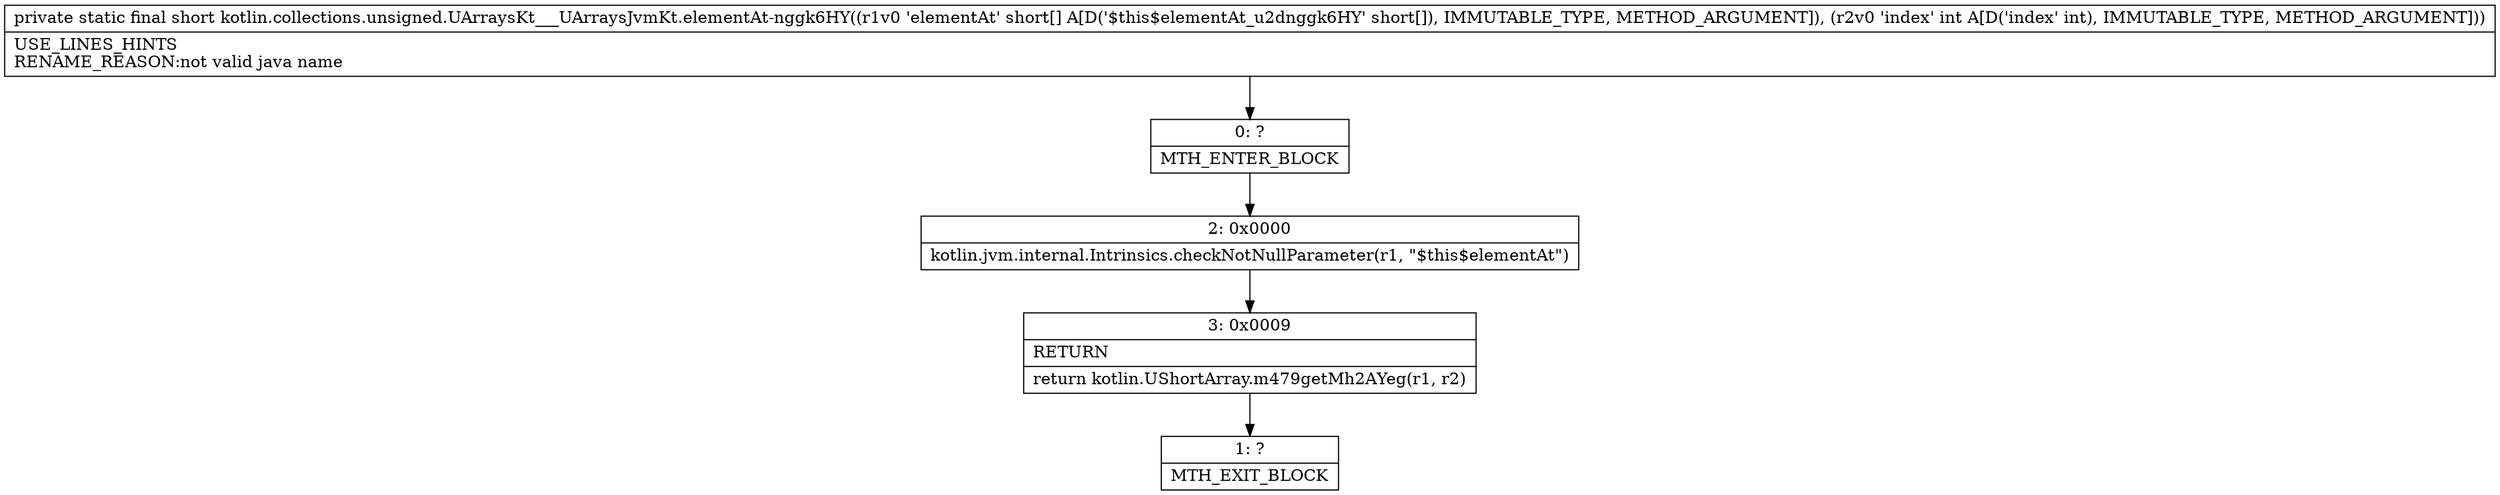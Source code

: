 digraph "CFG forkotlin.collections.unsigned.UArraysKt___UArraysJvmKt.elementAt\-nggk6HY([SI)S" {
Node_0 [shape=record,label="{0\:\ ?|MTH_ENTER_BLOCK\l}"];
Node_2 [shape=record,label="{2\:\ 0x0000|kotlin.jvm.internal.Intrinsics.checkNotNullParameter(r1, \"$this$elementAt\")\l}"];
Node_3 [shape=record,label="{3\:\ 0x0009|RETURN\l|return kotlin.UShortArray.m479getMh2AYeg(r1, r2)\l}"];
Node_1 [shape=record,label="{1\:\ ?|MTH_EXIT_BLOCK\l}"];
MethodNode[shape=record,label="{private static final short kotlin.collections.unsigned.UArraysKt___UArraysJvmKt.elementAt\-nggk6HY((r1v0 'elementAt' short[] A[D('$this$elementAt_u2dnggk6HY' short[]), IMMUTABLE_TYPE, METHOD_ARGUMENT]), (r2v0 'index' int A[D('index' int), IMMUTABLE_TYPE, METHOD_ARGUMENT]))  | USE_LINES_HINTS\lRENAME_REASON:not valid java name\l}"];
MethodNode -> Node_0;Node_0 -> Node_2;
Node_2 -> Node_3;
Node_3 -> Node_1;
}

